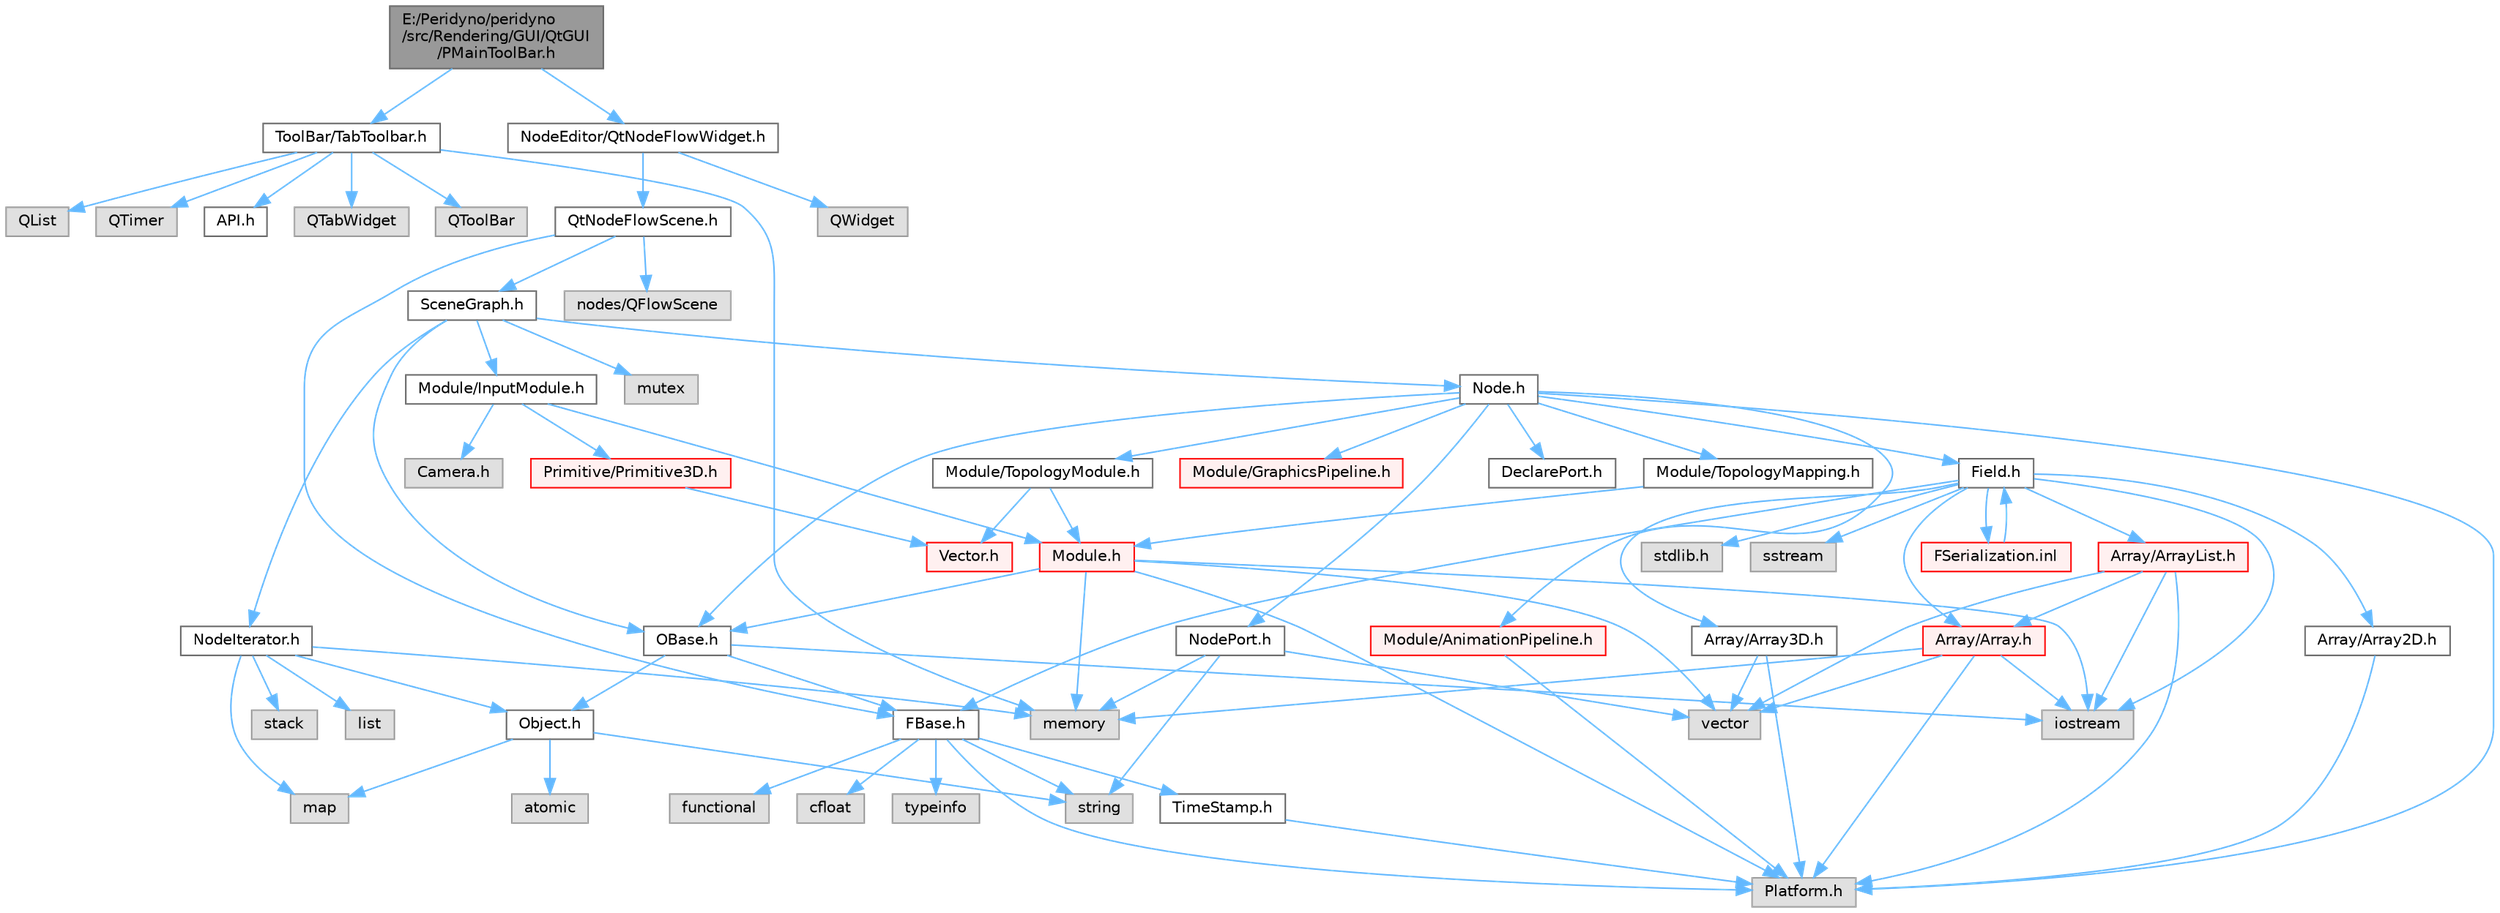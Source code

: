 digraph "E:/Peridyno/peridyno/src/Rendering/GUI/QtGUI/PMainToolBar.h"
{
 // LATEX_PDF_SIZE
  bgcolor="transparent";
  edge [fontname=Helvetica,fontsize=10,labelfontname=Helvetica,labelfontsize=10];
  node [fontname=Helvetica,fontsize=10,shape=box,height=0.2,width=0.4];
  Node1 [id="Node000001",label="E:/Peridyno/peridyno\l/src/Rendering/GUI/QtGUI\l/PMainToolBar.h",height=0.2,width=0.4,color="gray40", fillcolor="grey60", style="filled", fontcolor="black",tooltip=" "];
  Node1 -> Node2 [id="edge1_Node000001_Node000002",color="steelblue1",style="solid",tooltip=" "];
  Node2 [id="Node000002",label="ToolBar/TabToolbar.h",height=0.2,width=0.4,color="grey40", fillcolor="white", style="filled",URL="$_tab_toolbar_8h.html",tooltip=" "];
  Node2 -> Node3 [id="edge2_Node000002_Node000003",color="steelblue1",style="solid",tooltip=" "];
  Node3 [id="Node000003",label="QTabWidget",height=0.2,width=0.4,color="grey60", fillcolor="#E0E0E0", style="filled",tooltip=" "];
  Node2 -> Node4 [id="edge3_Node000002_Node000004",color="steelblue1",style="solid",tooltip=" "];
  Node4 [id="Node000004",label="QToolBar",height=0.2,width=0.4,color="grey60", fillcolor="#E0E0E0", style="filled",tooltip=" "];
  Node2 -> Node5 [id="edge4_Node000002_Node000005",color="steelblue1",style="solid",tooltip=" "];
  Node5 [id="Node000005",label="QList",height=0.2,width=0.4,color="grey60", fillcolor="#E0E0E0", style="filled",tooltip=" "];
  Node2 -> Node6 [id="edge5_Node000002_Node000006",color="steelblue1",style="solid",tooltip=" "];
  Node6 [id="Node000006",label="QTimer",height=0.2,width=0.4,color="grey60", fillcolor="#E0E0E0", style="filled",tooltip=" "];
  Node2 -> Node7 [id="edge6_Node000002_Node000007",color="steelblue1",style="solid",tooltip=" "];
  Node7 [id="Node000007",label="memory",height=0.2,width=0.4,color="grey60", fillcolor="#E0E0E0", style="filled",tooltip=" "];
  Node2 -> Node8 [id="edge7_Node000002_Node000008",color="steelblue1",style="solid",tooltip=" "];
  Node8 [id="Node000008",label="API.h",height=0.2,width=0.4,color="grey40", fillcolor="white", style="filled",URL="$_a_p_i_8h.html",tooltip=" "];
  Node1 -> Node9 [id="edge8_Node000001_Node000009",color="steelblue1",style="solid",tooltip=" "];
  Node9 [id="Node000009",label="NodeEditor/QtNodeFlowWidget.h",height=0.2,width=0.4,color="grey40", fillcolor="white", style="filled",URL="$_qt_node_flow_widget_8h.html",tooltip=" "];
  Node9 -> Node10 [id="edge9_Node000009_Node000010",color="steelblue1",style="solid",tooltip=" "];
  Node10 [id="Node000010",label="QWidget",height=0.2,width=0.4,color="grey60", fillcolor="#E0E0E0", style="filled",tooltip=" "];
  Node9 -> Node11 [id="edge10_Node000009_Node000011",color="steelblue1",style="solid",tooltip=" "];
  Node11 [id="Node000011",label="QtNodeFlowScene.h",height=0.2,width=0.4,color="grey40", fillcolor="white", style="filled",URL="$_qt_node_flow_scene_8h.html",tooltip=" "];
  Node11 -> Node12 [id="edge11_Node000011_Node000012",color="steelblue1",style="solid",tooltip=" "];
  Node12 [id="Node000012",label="nodes/QFlowScene",height=0.2,width=0.4,color="grey60", fillcolor="#E0E0E0", style="filled",tooltip=" "];
  Node11 -> Node13 [id="edge12_Node000011_Node000013",color="steelblue1",style="solid",tooltip=" "];
  Node13 [id="Node000013",label="SceneGraph.h",height=0.2,width=0.4,color="grey40", fillcolor="white", style="filled",URL="$_scene_graph_8h.html",tooltip=" "];
  Node13 -> Node14 [id="edge13_Node000013_Node000014",color="steelblue1",style="solid",tooltip=" "];
  Node14 [id="Node000014",label="OBase.h",height=0.2,width=0.4,color="grey40", fillcolor="white", style="filled",URL="$_o_base_8h.html",tooltip=" "];
  Node14 -> Node15 [id="edge14_Node000014_Node000015",color="steelblue1",style="solid",tooltip=" "];
  Node15 [id="Node000015",label="iostream",height=0.2,width=0.4,color="grey60", fillcolor="#E0E0E0", style="filled",tooltip=" "];
  Node14 -> Node16 [id="edge15_Node000014_Node000016",color="steelblue1",style="solid",tooltip=" "];
  Node16 [id="Node000016",label="FBase.h",height=0.2,width=0.4,color="grey40", fillcolor="white", style="filled",URL="$_f_base_8h.html",tooltip=" "];
  Node16 -> Node17 [id="edge16_Node000016_Node000017",color="steelblue1",style="solid",tooltip=" "];
  Node17 [id="Node000017",label="Platform.h",height=0.2,width=0.4,color="grey60", fillcolor="#E0E0E0", style="filled",tooltip=" "];
  Node16 -> Node18 [id="edge17_Node000016_Node000018",color="steelblue1",style="solid",tooltip=" "];
  Node18 [id="Node000018",label="TimeStamp.h",height=0.2,width=0.4,color="grey40", fillcolor="white", style="filled",URL="$_time_stamp_8h.html",tooltip=" "];
  Node18 -> Node17 [id="edge18_Node000018_Node000017",color="steelblue1",style="solid",tooltip=" "];
  Node16 -> Node19 [id="edge19_Node000016_Node000019",color="steelblue1",style="solid",tooltip=" "];
  Node19 [id="Node000019",label="typeinfo",height=0.2,width=0.4,color="grey60", fillcolor="#E0E0E0", style="filled",tooltip=" "];
  Node16 -> Node20 [id="edge20_Node000016_Node000020",color="steelblue1",style="solid",tooltip=" "];
  Node20 [id="Node000020",label="string",height=0.2,width=0.4,color="grey60", fillcolor="#E0E0E0", style="filled",tooltip=" "];
  Node16 -> Node21 [id="edge21_Node000016_Node000021",color="steelblue1",style="solid",tooltip=" "];
  Node21 [id="Node000021",label="functional",height=0.2,width=0.4,color="grey60", fillcolor="#E0E0E0", style="filled",tooltip=" "];
  Node16 -> Node22 [id="edge22_Node000016_Node000022",color="steelblue1",style="solid",tooltip=" "];
  Node22 [id="Node000022",label="cfloat",height=0.2,width=0.4,color="grey60", fillcolor="#E0E0E0", style="filled",tooltip=" "];
  Node14 -> Node23 [id="edge23_Node000014_Node000023",color="steelblue1",style="solid",tooltip=" "];
  Node23 [id="Node000023",label="Object.h",height=0.2,width=0.4,color="grey40", fillcolor="white", style="filled",URL="$_object_8h.html",tooltip=" "];
  Node23 -> Node20 [id="edge24_Node000023_Node000020",color="steelblue1",style="solid",tooltip=" "];
  Node23 -> Node24 [id="edge25_Node000023_Node000024",color="steelblue1",style="solid",tooltip=" "];
  Node24 [id="Node000024",label="atomic",height=0.2,width=0.4,color="grey60", fillcolor="#E0E0E0", style="filled",tooltip=" "];
  Node23 -> Node25 [id="edge26_Node000023_Node000025",color="steelblue1",style="solid",tooltip=" "];
  Node25 [id="Node000025",label="map",height=0.2,width=0.4,color="grey60", fillcolor="#E0E0E0", style="filled",tooltip=" "];
  Node13 -> Node26 [id="edge27_Node000013_Node000026",color="steelblue1",style="solid",tooltip=" "];
  Node26 [id="Node000026",label="Node.h",height=0.2,width=0.4,color="grey40", fillcolor="white", style="filled",URL="$_node_8h.html",tooltip=" "];
  Node26 -> Node14 [id="edge28_Node000026_Node000014",color="steelblue1",style="solid",tooltip=" "];
  Node26 -> Node27 [id="edge29_Node000026_Node000027",color="steelblue1",style="solid",tooltip=" "];
  Node27 [id="Node000027",label="Field.h",height=0.2,width=0.4,color="grey40", fillcolor="white", style="filled",URL="$_field_8h.html",tooltip=" "];
  Node27 -> Node15 [id="edge30_Node000027_Node000015",color="steelblue1",style="solid",tooltip=" "];
  Node27 -> Node28 [id="edge31_Node000027_Node000028",color="steelblue1",style="solid",tooltip=" "];
  Node28 [id="Node000028",label="stdlib.h",height=0.2,width=0.4,color="grey60", fillcolor="#E0E0E0", style="filled",tooltip=" "];
  Node27 -> Node29 [id="edge32_Node000027_Node000029",color="steelblue1",style="solid",tooltip=" "];
  Node29 [id="Node000029",label="sstream",height=0.2,width=0.4,color="grey60", fillcolor="#E0E0E0", style="filled",tooltip=" "];
  Node27 -> Node16 [id="edge33_Node000027_Node000016",color="steelblue1",style="solid",tooltip=" "];
  Node27 -> Node30 [id="edge34_Node000027_Node000030",color="steelblue1",style="solid",tooltip=" "];
  Node30 [id="Node000030",label="Array/Array.h",height=0.2,width=0.4,color="red", fillcolor="#FFF0F0", style="filled",URL="$_array_8h.html",tooltip=" "];
  Node30 -> Node17 [id="edge35_Node000030_Node000017",color="steelblue1",style="solid",tooltip=" "];
  Node30 -> Node32 [id="edge36_Node000030_Node000032",color="steelblue1",style="solid",tooltip=" "];
  Node32 [id="Node000032",label="vector",height=0.2,width=0.4,color="grey60", fillcolor="#E0E0E0", style="filled",tooltip=" "];
  Node30 -> Node15 [id="edge37_Node000030_Node000015",color="steelblue1",style="solid",tooltip=" "];
  Node30 -> Node7 [id="edge38_Node000030_Node000007",color="steelblue1",style="solid",tooltip=" "];
  Node27 -> Node34 [id="edge39_Node000027_Node000034",color="steelblue1",style="solid",tooltip=" "];
  Node34 [id="Node000034",label="Array/Array2D.h",height=0.2,width=0.4,color="grey40", fillcolor="white", style="filled",URL="$_array2_d_8h.html",tooltip=" "];
  Node34 -> Node17 [id="edge40_Node000034_Node000017",color="steelblue1",style="solid",tooltip=" "];
  Node27 -> Node35 [id="edge41_Node000027_Node000035",color="steelblue1",style="solid",tooltip=" "];
  Node35 [id="Node000035",label="Array/Array3D.h",height=0.2,width=0.4,color="grey40", fillcolor="white", style="filled",URL="$_array3_d_8h.html",tooltip=" "];
  Node35 -> Node17 [id="edge42_Node000035_Node000017",color="steelblue1",style="solid",tooltip=" "];
  Node35 -> Node32 [id="edge43_Node000035_Node000032",color="steelblue1",style="solid",tooltip=" "];
  Node27 -> Node36 [id="edge44_Node000027_Node000036",color="steelblue1",style="solid",tooltip=" "];
  Node36 [id="Node000036",label="Array/ArrayList.h",height=0.2,width=0.4,color="red", fillcolor="#FFF0F0", style="filled",URL="$_array_list_8h.html",tooltip=" "];
  Node36 -> Node32 [id="edge45_Node000036_Node000032",color="steelblue1",style="solid",tooltip=" "];
  Node36 -> Node15 [id="edge46_Node000036_Node000015",color="steelblue1",style="solid",tooltip=" "];
  Node36 -> Node17 [id="edge47_Node000036_Node000017",color="steelblue1",style="solid",tooltip=" "];
  Node36 -> Node30 [id="edge48_Node000036_Node000030",color="steelblue1",style="solid",tooltip=" "];
  Node27 -> Node77 [id="edge49_Node000027_Node000077",color="steelblue1",style="solid",tooltip=" "];
  Node77 [id="Node000077",label="FSerialization.inl",height=0.2,width=0.4,color="red", fillcolor="#FFF0F0", style="filled",URL="$_f_serialization_8inl.html",tooltip=" "];
  Node77 -> Node27 [id="edge50_Node000077_Node000027",color="steelblue1",style="solid",tooltip=" "];
  Node26 -> Node17 [id="edge51_Node000026_Node000017",color="steelblue1",style="solid",tooltip=" "];
  Node26 -> Node81 [id="edge52_Node000026_Node000081",color="steelblue1",style="solid",tooltip=" "];
  Node81 [id="Node000081",label="DeclarePort.h",height=0.2,width=0.4,color="grey40", fillcolor="white", style="filled",URL="$_declare_port_8h.html",tooltip=" "];
  Node26 -> Node82 [id="edge53_Node000026_Node000082",color="steelblue1",style="solid",tooltip=" "];
  Node82 [id="Node000082",label="NodePort.h",height=0.2,width=0.4,color="grey40", fillcolor="white", style="filled",URL="$_node_port_8h.html",tooltip=" "];
  Node82 -> Node20 [id="edge54_Node000082_Node000020",color="steelblue1",style="solid",tooltip=" "];
  Node82 -> Node32 [id="edge55_Node000082_Node000032",color="steelblue1",style="solid",tooltip=" "];
  Node82 -> Node7 [id="edge56_Node000082_Node000007",color="steelblue1",style="solid",tooltip=" "];
  Node26 -> Node83 [id="edge57_Node000026_Node000083",color="steelblue1",style="solid",tooltip=" "];
  Node83 [id="Node000083",label="Module/TopologyModule.h",height=0.2,width=0.4,color="grey40", fillcolor="white", style="filled",URL="$_topology_module_8h.html",tooltip=" "];
  Node83 -> Node41 [id="edge58_Node000083_Node000041",color="steelblue1",style="solid",tooltip=" "];
  Node41 [id="Node000041",label="Vector.h",height=0.2,width=0.4,color="red", fillcolor="#FFF0F0", style="filled",URL="$_vector_8h.html",tooltip=" "];
  Node83 -> Node84 [id="edge59_Node000083_Node000084",color="steelblue1",style="solid",tooltip=" "];
  Node84 [id="Node000084",label="Module.h",height=0.2,width=0.4,color="red", fillcolor="#FFF0F0", style="filled",URL="$_module_8h.html",tooltip=" "];
  Node84 -> Node17 [id="edge60_Node000084_Node000017",color="steelblue1",style="solid",tooltip=" "];
  Node84 -> Node7 [id="edge61_Node000084_Node000007",color="steelblue1",style="solid",tooltip=" "];
  Node84 -> Node32 [id="edge62_Node000084_Node000032",color="steelblue1",style="solid",tooltip=" "];
  Node84 -> Node15 [id="edge63_Node000084_Node000015",color="steelblue1",style="solid",tooltip=" "];
  Node84 -> Node14 [id="edge64_Node000084_Node000014",color="steelblue1",style="solid",tooltip=" "];
  Node26 -> Node103 [id="edge65_Node000026_Node000103",color="steelblue1",style="solid",tooltip=" "];
  Node103 [id="Node000103",label="Module/TopologyMapping.h",height=0.2,width=0.4,color="grey40", fillcolor="white", style="filled",URL="$_topology_mapping_8h.html",tooltip=" "];
  Node103 -> Node84 [id="edge66_Node000103_Node000084",color="steelblue1",style="solid",tooltip=" "];
  Node26 -> Node104 [id="edge67_Node000026_Node000104",color="steelblue1",style="solid",tooltip=" "];
  Node104 [id="Node000104",label="Module/AnimationPipeline.h",height=0.2,width=0.4,color="red", fillcolor="#FFF0F0", style="filled",URL="$_animation_pipeline_8h.html",tooltip=" "];
  Node104 -> Node17 [id="edge68_Node000104_Node000017",color="steelblue1",style="solid",tooltip=" "];
  Node26 -> Node106 [id="edge69_Node000026_Node000106",color="steelblue1",style="solid",tooltip=" "];
  Node106 [id="Node000106",label="Module/GraphicsPipeline.h",height=0.2,width=0.4,color="red", fillcolor="#FFF0F0", style="filled",URL="$_graphics_pipeline_8h.html",tooltip=" "];
  Node13 -> Node107 [id="edge70_Node000013_Node000107",color="steelblue1",style="solid",tooltip=" "];
  Node107 [id="Node000107",label="NodeIterator.h",height=0.2,width=0.4,color="grey40", fillcolor="white", style="filled",URL="$_node_iterator_8h.html",tooltip=" "];
  Node107 -> Node108 [id="edge71_Node000107_Node000108",color="steelblue1",style="solid",tooltip=" "];
  Node108 [id="Node000108",label="stack",height=0.2,width=0.4,color="grey60", fillcolor="#E0E0E0", style="filled",tooltip=" "];
  Node107 -> Node109 [id="edge72_Node000107_Node000109",color="steelblue1",style="solid",tooltip=" "];
  Node109 [id="Node000109",label="list",height=0.2,width=0.4,color="grey60", fillcolor="#E0E0E0", style="filled",tooltip=" "];
  Node107 -> Node25 [id="edge73_Node000107_Node000025",color="steelblue1",style="solid",tooltip=" "];
  Node107 -> Node7 [id="edge74_Node000107_Node000007",color="steelblue1",style="solid",tooltip=" "];
  Node107 -> Node23 [id="edge75_Node000107_Node000023",color="steelblue1",style="solid",tooltip=" "];
  Node13 -> Node110 [id="edge76_Node000013_Node000110",color="steelblue1",style="solid",tooltip=" "];
  Node110 [id="Node000110",label="Module/InputModule.h",height=0.2,width=0.4,color="grey40", fillcolor="white", style="filled",URL="$_input_module_8h.html",tooltip=" "];
  Node110 -> Node84 [id="edge77_Node000110_Node000084",color="steelblue1",style="solid",tooltip=" "];
  Node110 -> Node111 [id="edge78_Node000110_Node000111",color="steelblue1",style="solid",tooltip=" "];
  Node111 [id="Node000111",label="Camera.h",height=0.2,width=0.4,color="grey60", fillcolor="#E0E0E0", style="filled",tooltip=" "];
  Node110 -> Node112 [id="edge79_Node000110_Node000112",color="steelblue1",style="solid",tooltip=" "];
  Node112 [id="Node000112",label="Primitive/Primitive3D.h",height=0.2,width=0.4,color="red", fillcolor="#FFF0F0", style="filled",URL="$_primitive3_d_8h.html",tooltip=" "];
  Node112 -> Node41 [id="edge80_Node000112_Node000041",color="steelblue1",style="solid",tooltip=" "];
  Node13 -> Node86 [id="edge81_Node000013_Node000086",color="steelblue1",style="solid",tooltip=" "];
  Node86 [id="Node000086",label="mutex",height=0.2,width=0.4,color="grey60", fillcolor="#E0E0E0", style="filled",tooltip=" "];
  Node11 -> Node16 [id="edge82_Node000011_Node000016",color="steelblue1",style="solid",tooltip=" "];
}
